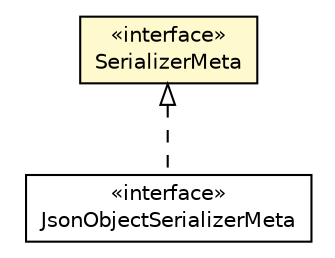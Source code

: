 #!/usr/local/bin/dot
#
# Class diagram 
# Generated by UMLGraph version R5_6-24-gf6e263 (http://www.umlgraph.org/)
#

digraph G {
	edge [fontname="Helvetica",fontsize=10,labelfontname="Helvetica",labelfontsize=10];
	node [fontname="Helvetica",fontsize=10,shape=plaintext];
	nodesep=0.25;
	ranksep=0.5;
	// io.reinert.requestor.gwtjackson.rebind.meta.requestor.SerializerMeta
	c49082 [label=<<table title="io.reinert.requestor.gwtjackson.rebind.meta.requestor.SerializerMeta" border="0" cellborder="1" cellspacing="0" cellpadding="2" port="p" bgcolor="lemonChiffon" href="./SerializerMeta.html">
		<tr><td><table border="0" cellspacing="0" cellpadding="1">
<tr><td align="center" balign="center"> &#171;interface&#187; </td></tr>
<tr><td align="center" balign="center"> SerializerMeta </td></tr>
		</table></td></tr>
		</table>>, URL="./SerializerMeta.html", fontname="Helvetica", fontcolor="black", fontsize=10.0];
	// io.reinert.requestor.gwtjackson.rebind.meta.requestor.JsonObjectSerializerMeta
	c49084 [label=<<table title="io.reinert.requestor.gwtjackson.rebind.meta.requestor.JsonObjectSerializerMeta" border="0" cellborder="1" cellspacing="0" cellpadding="2" port="p" href="./JsonObjectSerializerMeta.html">
		<tr><td><table border="0" cellspacing="0" cellpadding="1">
<tr><td align="center" balign="center"> &#171;interface&#187; </td></tr>
<tr><td align="center" balign="center"> JsonObjectSerializerMeta </td></tr>
		</table></td></tr>
		</table>>, URL="./JsonObjectSerializerMeta.html", fontname="Helvetica", fontcolor="black", fontsize=10.0];
	//io.reinert.requestor.gwtjackson.rebind.meta.requestor.JsonObjectSerializerMeta implements io.reinert.requestor.gwtjackson.rebind.meta.requestor.SerializerMeta
	c49082:p -> c49084:p [dir=back,arrowtail=empty,style=dashed];
}

